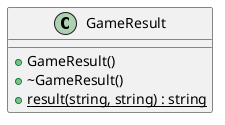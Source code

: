 @startuml





/' Objects '/

class GameResult {
	+GameResult()
	+~GameResult()
	+{static} result(string, string) : string
}





/' Inheritance relationships '/




/' Aggregation relationships '/





/' Nested objects '/



@enduml
